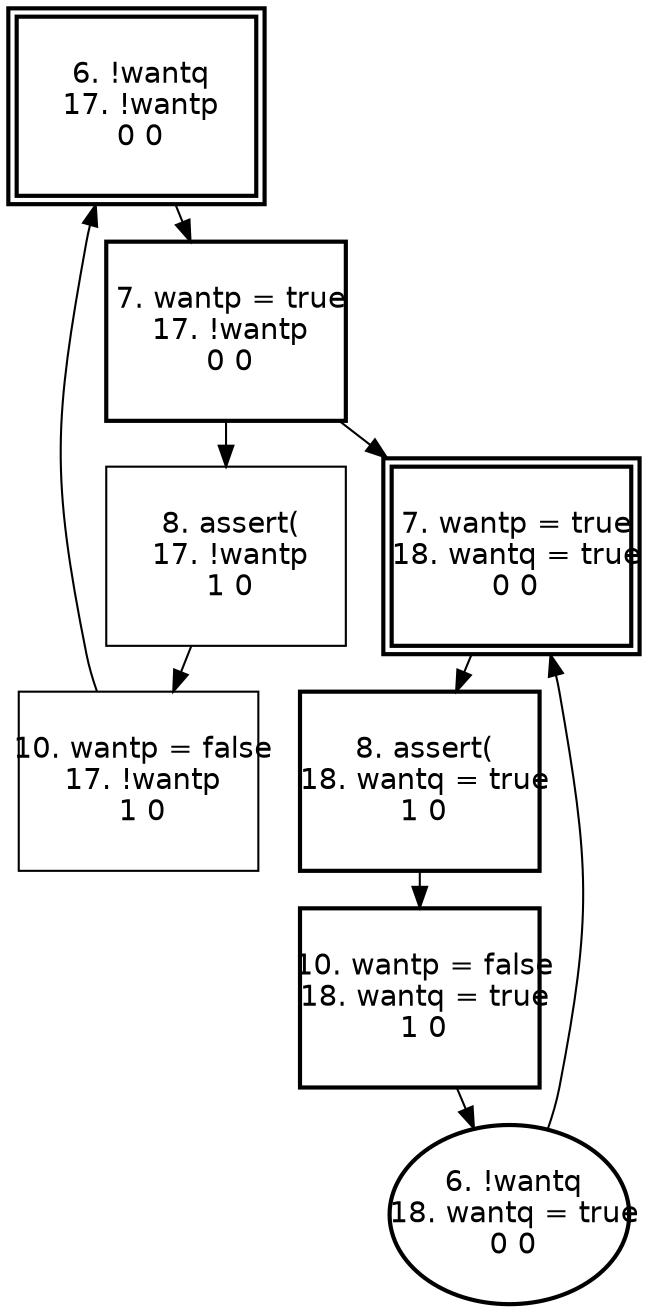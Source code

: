 digraph "" {
  graph [size="16,12",ranksep=.25];               
  node [shape=box,fontname=Helvetica,fontsize=14];
  node [width=1.6,height=1.2,fixedsize=true];     
 0 [label=" 6. !wantq\n 17. !wantp\n 0 0\n" peripheries = 2  style = bold ];
 1 [label=" 7. wantp = true\n 17. !wantp\n 0 0\n" style = bold ];
 2 [label=" 8. assert(\n 17. !wantp\n 1 0\n"];
 3 [label=" 10. wantp = false\n 17. !wantp\n 1 0\n"];
 4 [label=" 7. wantp = true\n 18. wantq = true\n 0 0\n" peripheries = 2  style = bold ];
 5 [label=" 8. assert(\n 18. wantq = true\n 1 0\n" style = bold ];
 6 [label=" 10. wantp = false\n 18. wantq = true\n 1 0\n" style = bold ];
 7 [label=" 6. !wantq\n 18. wantq = true\n 0 0\n" shape = ellipse  style = bold ];
 0 -> 1;
 1 -> 2;
 2 -> 3;
 3 -> 0;
 1 -> 4;
 4 -> 5;
 5 -> 6;
 6 -> 7;
 7 -> 4;
}

